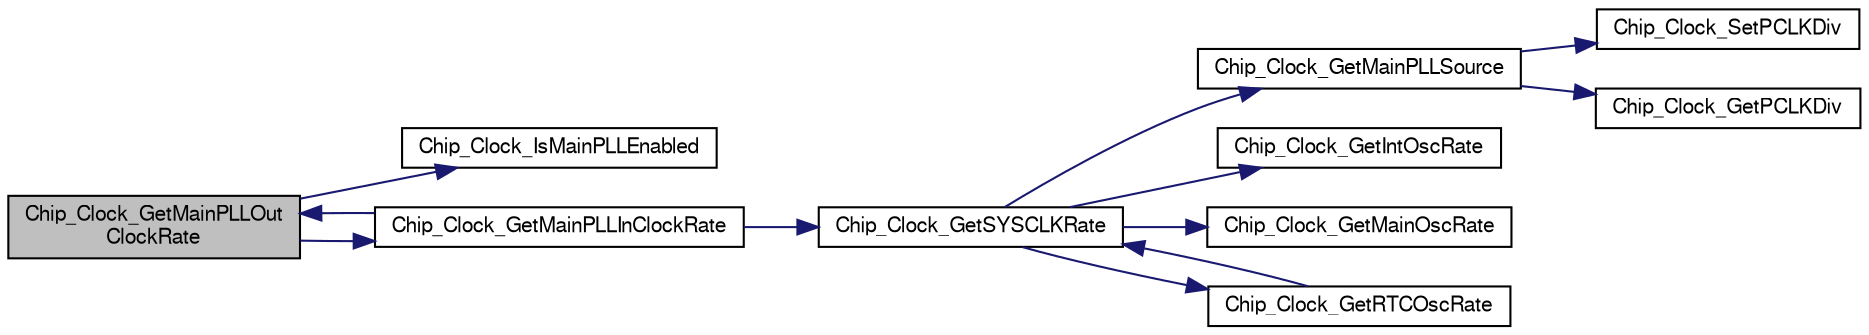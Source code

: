 digraph "Chip_Clock_GetMainPLLOutClockRate"
{
  edge [fontname="FreeSans",fontsize="10",labelfontname="FreeSans",labelfontsize="10"];
  node [fontname="FreeSans",fontsize="10",shape=record];
  rankdir="LR";
  Node1 [label="Chip_Clock_GetMainPLLOut\lClockRate",height=0.2,width=0.4,color="black", fillcolor="grey75", style="filled", fontcolor="black"];
  Node1 -> Node2 [color="midnightblue",fontsize="10",style="solid"];
  Node2 [label="Chip_Clock_IsMainPLLEnabled",height=0.2,width=0.4,color="black", fillcolor="white", style="filled",URL="$group__CLOCK__17XX__40XX.html#ga63e9e5918d1a8b0d1c5811c3f0189846",tooltip="Read PLL0 enable status. "];
  Node1 -> Node3 [color="midnightblue",fontsize="10",style="solid"];
  Node3 [label="Chip_Clock_GetMainPLLInClockRate",height=0.2,width=0.4,color="black", fillcolor="white", style="filled",URL="$group__CLOCK__17XX__40XX.html#gade97c5e68f4609663e247043b48949d9",tooltip="Return Main PLL (PLL0) input clock rate. "];
  Node3 -> Node4 [color="midnightblue",fontsize="10",style="solid"];
  Node4 [label="Chip_Clock_GetSYSCLKRate",height=0.2,width=0.4,color="black", fillcolor="white", style="filled",URL="$group__CLOCK__17XX__40XX.html#gaec133465745ce56e49b184185f8252e1",tooltip="Returns the current SYSCLK clock rate. "];
  Node4 -> Node5 [color="midnightblue",fontsize="10",style="solid"];
  Node5 [label="Chip_Clock_GetMainPLLSource",height=0.2,width=0.4,color="black", fillcolor="white", style="filled",URL="$group__CLOCK__17XX__40XX.html#gaf678411ef6cde49c95c603030554fa9d",tooltip="Returns the input clock source for SYSCLK. "];
  Node5 -> Node6 [color="midnightblue",fontsize="10",style="solid"];
  Node6 [label="Chip_Clock_SetPCLKDiv",height=0.2,width=0.4,color="black", fillcolor="white", style="filled",URL="$group__CLOCK__17XX__40XX.html#ga847b9fe292e8d5461c02750a21d34885",tooltip="Sets a clock divider for all peripherals. "];
  Node5 -> Node7 [color="midnightblue",fontsize="10",style="solid"];
  Node7 [label="Chip_Clock_GetPCLKDiv",height=0.2,width=0.4,color="black", fillcolor="white", style="filled",URL="$group__CLOCK__17XX__40XX.html#ga2fb0ad885ca820d555cf9ff4268cc252",tooltip="Gets the clock divider for all peripherals. "];
  Node4 -> Node8 [color="midnightblue",fontsize="10",style="solid"];
  Node8 [label="Chip_Clock_GetIntOscRate",height=0.2,width=0.4,color="black", fillcolor="white", style="filled",URL="$group__CLOCK__17XX__40XX.html#gaa8db0ad49f51bf5d6870181e77249c2b",tooltip="Returns the internal oscillator (IRC) clock rate. "];
  Node4 -> Node9 [color="midnightblue",fontsize="10",style="solid"];
  Node9 [label="Chip_Clock_GetMainOscRate",height=0.2,width=0.4,color="black", fillcolor="white", style="filled",URL="$group__CLOCK__17XX__40XX.html#ga32ea9f95eed11d2bfa470b473232456e",tooltip="Returns the main oscillator clock rate. "];
  Node4 -> Node10 [color="midnightblue",fontsize="10",style="solid"];
  Node10 [label="Chip_Clock_GetRTCOscRate",height=0.2,width=0.4,color="black", fillcolor="white", style="filled",URL="$group__CLOCK__17XX__40XX.html#ga64b01351fd2019749b1f1d18dfd263f0",tooltip="Returns the RTC oscillator clock rate. "];
  Node10 -> Node4 [color="midnightblue",fontsize="10",style="solid"];
  Node3 -> Node1 [color="midnightblue",fontsize="10",style="solid"];
}
